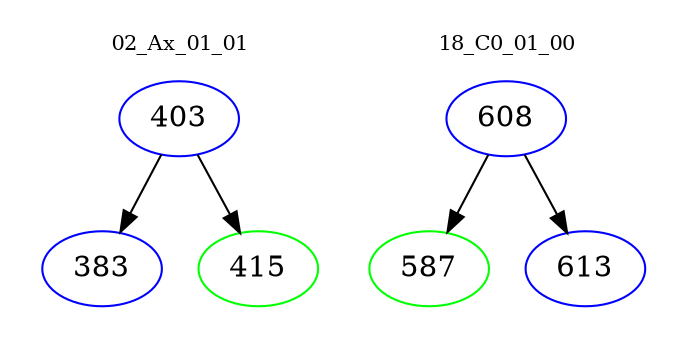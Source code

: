 digraph{
subgraph cluster_0 {
color = white
label = "02_Ax_01_01";
fontsize=10;
T0_403 [label="403", color="blue"]
T0_403 -> T0_383 [color="black"]
T0_383 [label="383", color="blue"]
T0_403 -> T0_415 [color="black"]
T0_415 [label="415", color="green"]
}
subgraph cluster_1 {
color = white
label = "18_C0_01_00";
fontsize=10;
T1_608 [label="608", color="blue"]
T1_608 -> T1_587 [color="black"]
T1_587 [label="587", color="green"]
T1_608 -> T1_613 [color="black"]
T1_613 [label="613", color="blue"]
}
}
